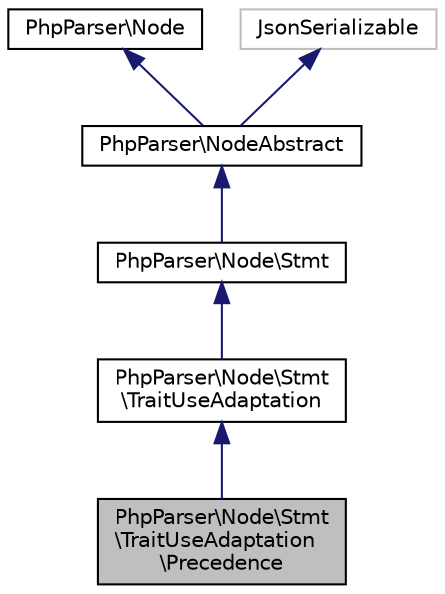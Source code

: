 digraph "PhpParser\Node\Stmt\TraitUseAdaptation\Precedence"
{
  edge [fontname="Helvetica",fontsize="10",labelfontname="Helvetica",labelfontsize="10"];
  node [fontname="Helvetica",fontsize="10",shape=record];
  Node6 [label="PhpParser\\Node\\Stmt\l\\TraitUseAdaptation\l\\Precedence",height=0.2,width=0.4,color="black", fillcolor="grey75", style="filled", fontcolor="black"];
  Node7 -> Node6 [dir="back",color="midnightblue",fontsize="10",style="solid",fontname="Helvetica"];
  Node7 [label="PhpParser\\Node\\Stmt\l\\TraitUseAdaptation",height=0.2,width=0.4,color="black", fillcolor="white", style="filled",URL="$classPhpParser_1_1Node_1_1Stmt_1_1TraitUseAdaptation.html"];
  Node8 -> Node7 [dir="back",color="midnightblue",fontsize="10",style="solid",fontname="Helvetica"];
  Node8 [label="PhpParser\\Node\\Stmt",height=0.2,width=0.4,color="black", fillcolor="white", style="filled",URL="$classPhpParser_1_1Node_1_1Stmt.html"];
  Node9 -> Node8 [dir="back",color="midnightblue",fontsize="10",style="solid",fontname="Helvetica"];
  Node9 [label="PhpParser\\NodeAbstract",height=0.2,width=0.4,color="black", fillcolor="white", style="filled",URL="$classPhpParser_1_1NodeAbstract.html"];
  Node10 -> Node9 [dir="back",color="midnightblue",fontsize="10",style="solid",fontname="Helvetica"];
  Node10 [label="PhpParser\\Node",height=0.2,width=0.4,color="black", fillcolor="white", style="filled",URL="$interfacePhpParser_1_1Node.html"];
  Node11 -> Node9 [dir="back",color="midnightblue",fontsize="10",style="solid",fontname="Helvetica"];
  Node11 [label="JsonSerializable",height=0.2,width=0.4,color="grey75", fillcolor="white", style="filled"];
}
